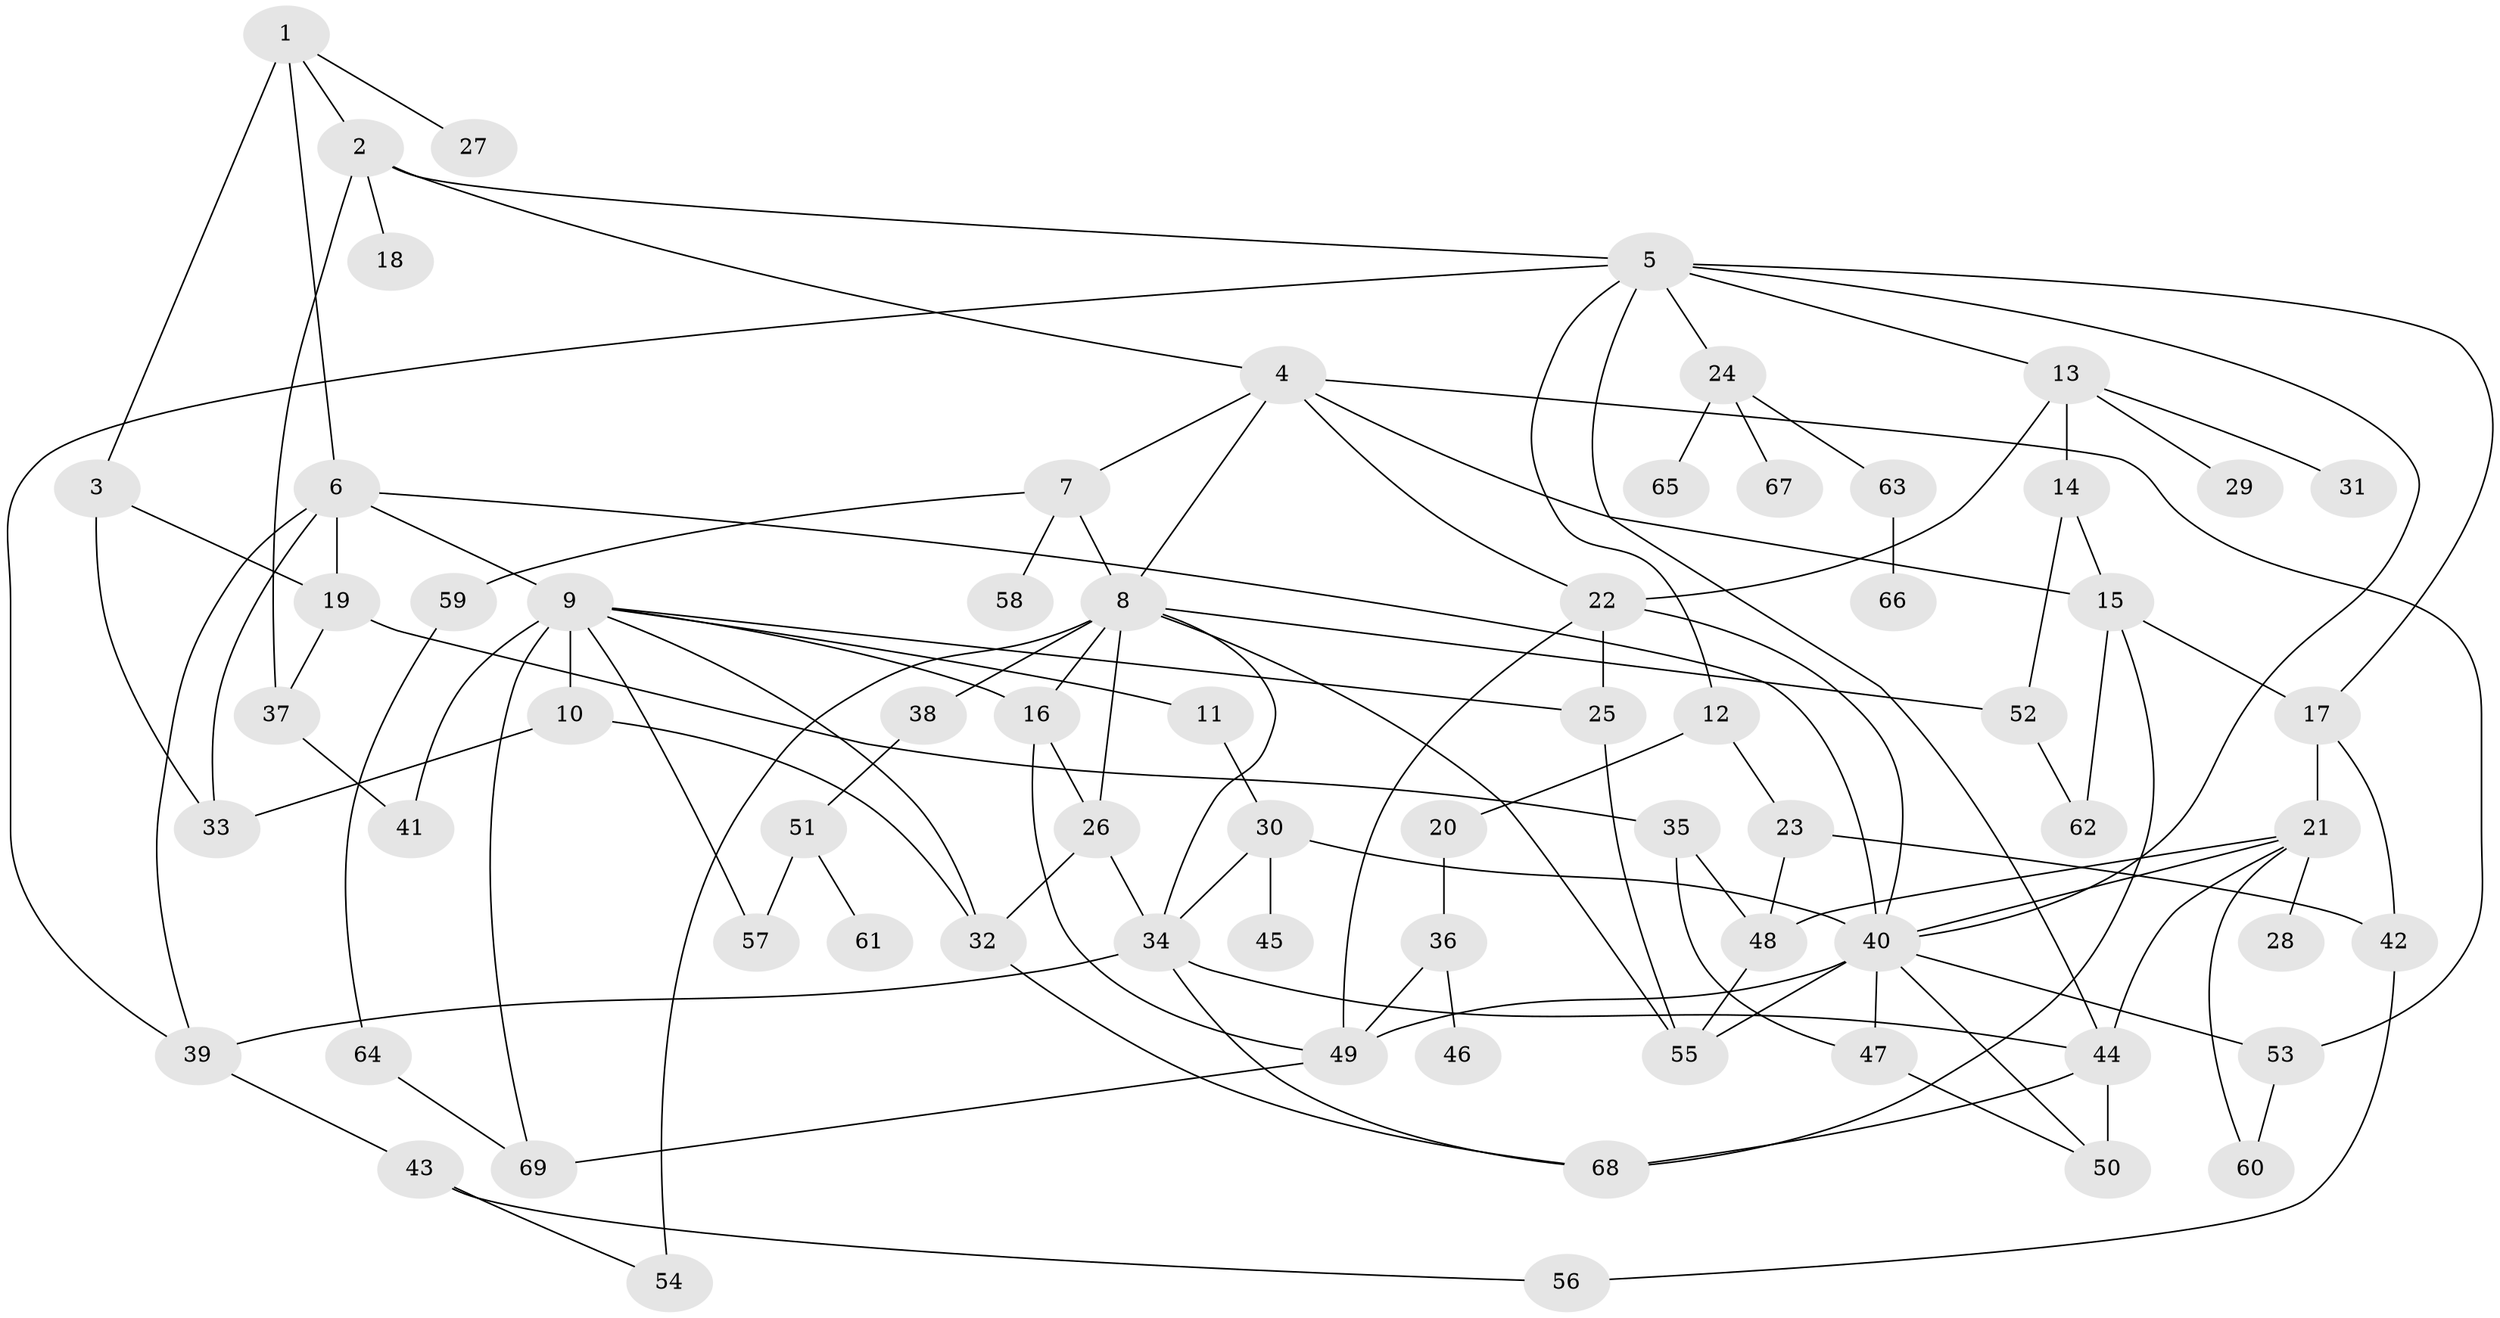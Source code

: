 // original degree distribution, {5: 0.08695652173913043, 6: 0.036231884057971016, 3: 0.2246376811594203, 9: 0.007246376811594203, 7: 0.028985507246376812, 2: 0.2753623188405797, 4: 0.10869565217391304, 1: 0.2318840579710145}
// Generated by graph-tools (version 1.1) at 2025/34/03/09/25 02:34:13]
// undirected, 69 vertices, 116 edges
graph export_dot {
graph [start="1"]
  node [color=gray90,style=filled];
  1;
  2;
  3;
  4;
  5;
  6;
  7;
  8;
  9;
  10;
  11;
  12;
  13;
  14;
  15;
  16;
  17;
  18;
  19;
  20;
  21;
  22;
  23;
  24;
  25;
  26;
  27;
  28;
  29;
  30;
  31;
  32;
  33;
  34;
  35;
  36;
  37;
  38;
  39;
  40;
  41;
  42;
  43;
  44;
  45;
  46;
  47;
  48;
  49;
  50;
  51;
  52;
  53;
  54;
  55;
  56;
  57;
  58;
  59;
  60;
  61;
  62;
  63;
  64;
  65;
  66;
  67;
  68;
  69;
  1 -- 2 [weight=1.0];
  1 -- 3 [weight=1.0];
  1 -- 6 [weight=1.0];
  1 -- 27 [weight=1.0];
  2 -- 4 [weight=1.0];
  2 -- 5 [weight=1.0];
  2 -- 18 [weight=1.0];
  2 -- 37 [weight=1.0];
  3 -- 19 [weight=1.0];
  3 -- 33 [weight=1.0];
  4 -- 7 [weight=1.0];
  4 -- 8 [weight=1.0];
  4 -- 15 [weight=1.0];
  4 -- 22 [weight=1.0];
  4 -- 53 [weight=1.0];
  5 -- 12 [weight=1.0];
  5 -- 13 [weight=1.0];
  5 -- 17 [weight=1.0];
  5 -- 24 [weight=1.0];
  5 -- 39 [weight=1.0];
  5 -- 40 [weight=1.0];
  5 -- 44 [weight=1.0];
  6 -- 9 [weight=2.0];
  6 -- 19 [weight=1.0];
  6 -- 33 [weight=1.0];
  6 -- 39 [weight=1.0];
  6 -- 40 [weight=1.0];
  7 -- 8 [weight=1.0];
  7 -- 58 [weight=1.0];
  7 -- 59 [weight=1.0];
  8 -- 16 [weight=1.0];
  8 -- 26 [weight=1.0];
  8 -- 34 [weight=1.0];
  8 -- 38 [weight=1.0];
  8 -- 52 [weight=1.0];
  8 -- 54 [weight=2.0];
  8 -- 55 [weight=1.0];
  9 -- 10 [weight=3.0];
  9 -- 11 [weight=1.0];
  9 -- 16 [weight=1.0];
  9 -- 25 [weight=1.0];
  9 -- 32 [weight=1.0];
  9 -- 41 [weight=2.0];
  9 -- 57 [weight=1.0];
  9 -- 69 [weight=1.0];
  10 -- 32 [weight=1.0];
  10 -- 33 [weight=1.0];
  11 -- 30 [weight=1.0];
  12 -- 20 [weight=1.0];
  12 -- 23 [weight=1.0];
  13 -- 14 [weight=1.0];
  13 -- 22 [weight=1.0];
  13 -- 29 [weight=1.0];
  13 -- 31 [weight=1.0];
  14 -- 15 [weight=1.0];
  14 -- 52 [weight=1.0];
  15 -- 17 [weight=1.0];
  15 -- 62 [weight=1.0];
  15 -- 68 [weight=1.0];
  16 -- 26 [weight=1.0];
  16 -- 49 [weight=1.0];
  17 -- 21 [weight=2.0];
  17 -- 42 [weight=1.0];
  19 -- 35 [weight=1.0];
  19 -- 37 [weight=1.0];
  20 -- 36 [weight=1.0];
  21 -- 28 [weight=1.0];
  21 -- 40 [weight=1.0];
  21 -- 44 [weight=1.0];
  21 -- 48 [weight=1.0];
  21 -- 60 [weight=1.0];
  22 -- 25 [weight=2.0];
  22 -- 40 [weight=1.0];
  22 -- 49 [weight=1.0];
  23 -- 42 [weight=1.0];
  23 -- 48 [weight=1.0];
  24 -- 63 [weight=1.0];
  24 -- 65 [weight=1.0];
  24 -- 67 [weight=1.0];
  25 -- 55 [weight=1.0];
  26 -- 32 [weight=1.0];
  26 -- 34 [weight=1.0];
  30 -- 34 [weight=1.0];
  30 -- 40 [weight=2.0];
  30 -- 45 [weight=1.0];
  32 -- 68 [weight=1.0];
  34 -- 39 [weight=1.0];
  34 -- 44 [weight=1.0];
  34 -- 68 [weight=1.0];
  35 -- 47 [weight=1.0];
  35 -- 48 [weight=1.0];
  36 -- 46 [weight=1.0];
  36 -- 49 [weight=1.0];
  37 -- 41 [weight=4.0];
  38 -- 51 [weight=1.0];
  39 -- 43 [weight=1.0];
  40 -- 47 [weight=2.0];
  40 -- 49 [weight=1.0];
  40 -- 50 [weight=1.0];
  40 -- 53 [weight=1.0];
  40 -- 55 [weight=1.0];
  42 -- 56 [weight=1.0];
  43 -- 54 [weight=1.0];
  43 -- 56 [weight=1.0];
  44 -- 50 [weight=3.0];
  44 -- 68 [weight=1.0];
  47 -- 50 [weight=1.0];
  48 -- 55 [weight=1.0];
  49 -- 69 [weight=1.0];
  51 -- 57 [weight=1.0];
  51 -- 61 [weight=1.0];
  52 -- 62 [weight=1.0];
  53 -- 60 [weight=1.0];
  59 -- 64 [weight=1.0];
  63 -- 66 [weight=1.0];
  64 -- 69 [weight=1.0];
}
